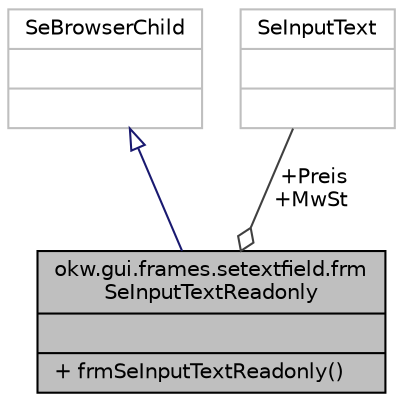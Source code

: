 digraph "okw.gui.frames.setextfield.frmSeInputTextReadonly"
{
 // INTERACTIVE_SVG=YES
 // LATEX_PDF_SIZE
  edge [fontname="Helvetica",fontsize="10",labelfontname="Helvetica",labelfontsize="10"];
  node [fontname="Helvetica",fontsize="10",shape=record];
  Node1 [label="{okw.gui.frames.setextfield.frm\lSeInputTextReadonly\n||+ frmSeInputTextReadonly()\l}",height=0.2,width=0.4,color="black", fillcolor="grey75", style="filled", fontcolor="black",tooltip=" "];
  Node2 -> Node1 [dir="back",color="midnightblue",fontsize="10",style="solid",arrowtail="onormal",fontname="Helvetica"];
  Node2 [label="{SeBrowserChild\n||}",height=0.2,width=0.4,color="grey75", fillcolor="white", style="filled",tooltip=" "];
  Node3 -> Node1 [color="grey25",fontsize="10",style="solid",label=" +Preis\n+MwSt" ,arrowhead="odiamond",fontname="Helvetica"];
  Node3 [label="{SeInputText\n||}",height=0.2,width=0.4,color="grey75", fillcolor="white", style="filled",tooltip=" "];
}

